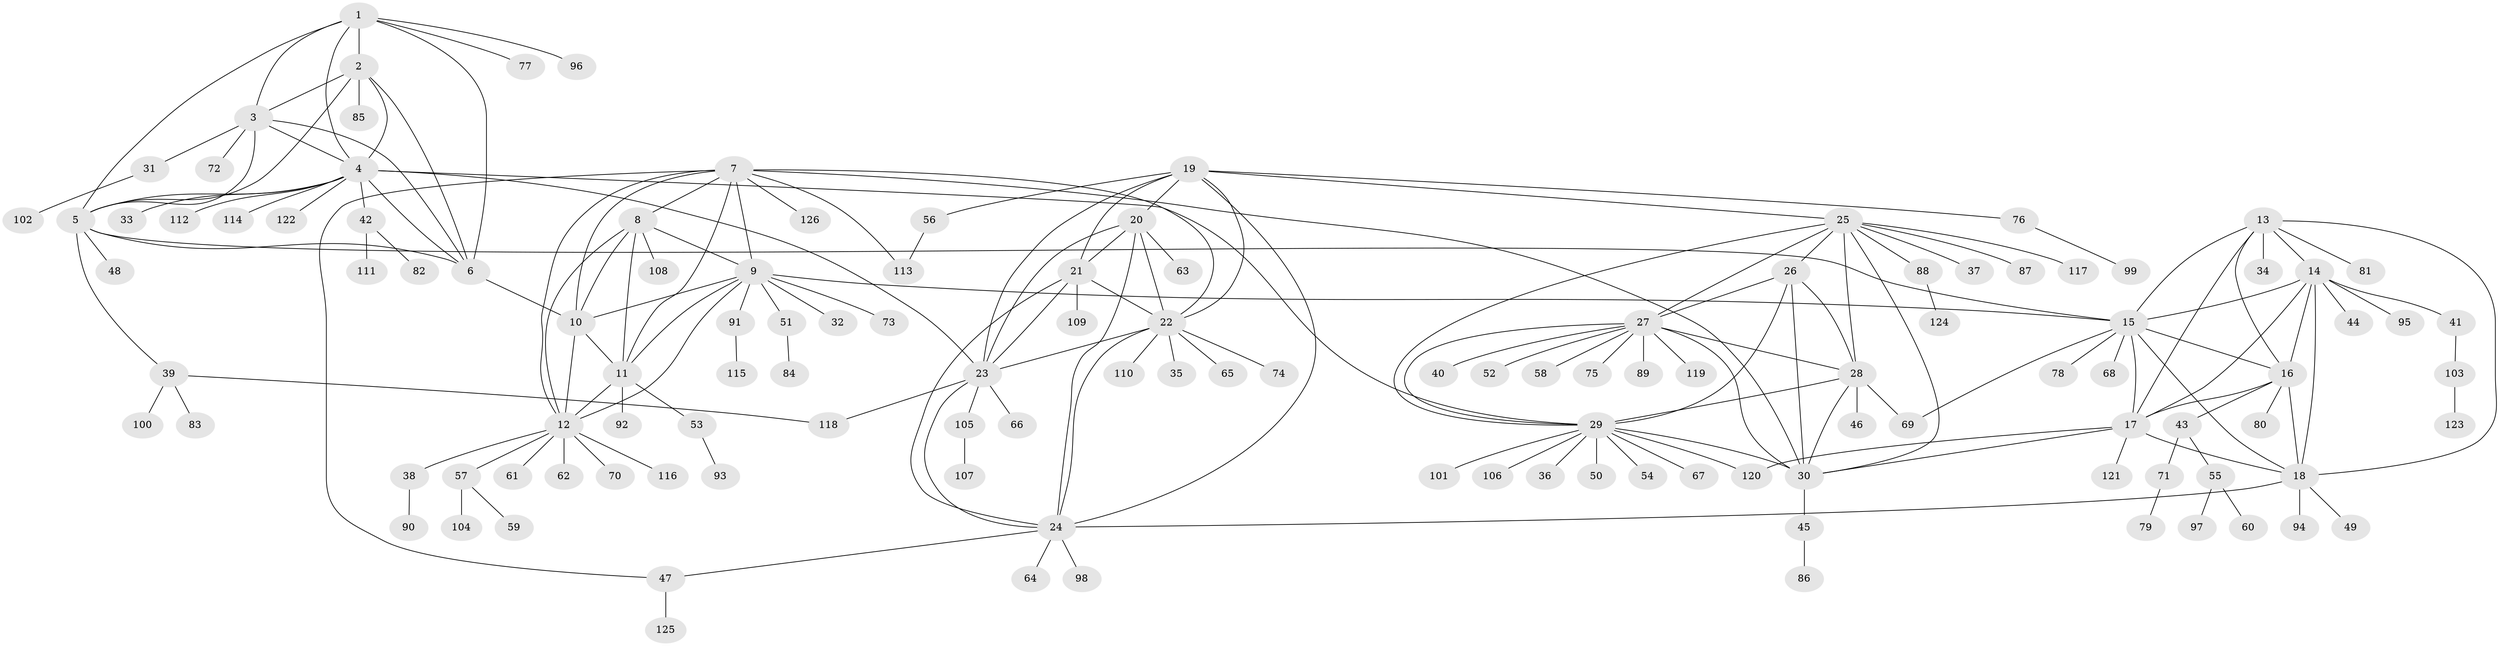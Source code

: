 // Generated by graph-tools (version 1.1) at 2025/11/02/27/25 16:11:33]
// undirected, 126 vertices, 186 edges
graph export_dot {
graph [start="1"]
  node [color=gray90,style=filled];
  1;
  2;
  3;
  4;
  5;
  6;
  7;
  8;
  9;
  10;
  11;
  12;
  13;
  14;
  15;
  16;
  17;
  18;
  19;
  20;
  21;
  22;
  23;
  24;
  25;
  26;
  27;
  28;
  29;
  30;
  31;
  32;
  33;
  34;
  35;
  36;
  37;
  38;
  39;
  40;
  41;
  42;
  43;
  44;
  45;
  46;
  47;
  48;
  49;
  50;
  51;
  52;
  53;
  54;
  55;
  56;
  57;
  58;
  59;
  60;
  61;
  62;
  63;
  64;
  65;
  66;
  67;
  68;
  69;
  70;
  71;
  72;
  73;
  74;
  75;
  76;
  77;
  78;
  79;
  80;
  81;
  82;
  83;
  84;
  85;
  86;
  87;
  88;
  89;
  90;
  91;
  92;
  93;
  94;
  95;
  96;
  97;
  98;
  99;
  100;
  101;
  102;
  103;
  104;
  105;
  106;
  107;
  108;
  109;
  110;
  111;
  112;
  113;
  114;
  115;
  116;
  117;
  118;
  119;
  120;
  121;
  122;
  123;
  124;
  125;
  126;
  1 -- 2;
  1 -- 3;
  1 -- 4;
  1 -- 5;
  1 -- 6;
  1 -- 77;
  1 -- 96;
  2 -- 3;
  2 -- 4;
  2 -- 5;
  2 -- 6;
  2 -- 85;
  3 -- 4;
  3 -- 5;
  3 -- 6;
  3 -- 31;
  3 -- 72;
  4 -- 5;
  4 -- 6;
  4 -- 23;
  4 -- 29;
  4 -- 33;
  4 -- 42;
  4 -- 112;
  4 -- 114;
  4 -- 122;
  5 -- 6;
  5 -- 15;
  5 -- 39;
  5 -- 48;
  6 -- 10;
  7 -- 8;
  7 -- 9;
  7 -- 10;
  7 -- 11;
  7 -- 12;
  7 -- 22;
  7 -- 30;
  7 -- 47;
  7 -- 113;
  7 -- 126;
  8 -- 9;
  8 -- 10;
  8 -- 11;
  8 -- 12;
  8 -- 108;
  9 -- 10;
  9 -- 11;
  9 -- 12;
  9 -- 15;
  9 -- 32;
  9 -- 51;
  9 -- 73;
  9 -- 91;
  10 -- 11;
  10 -- 12;
  11 -- 12;
  11 -- 53;
  11 -- 92;
  12 -- 38;
  12 -- 57;
  12 -- 61;
  12 -- 62;
  12 -- 70;
  12 -- 116;
  13 -- 14;
  13 -- 15;
  13 -- 16;
  13 -- 17;
  13 -- 18;
  13 -- 34;
  13 -- 81;
  14 -- 15;
  14 -- 16;
  14 -- 17;
  14 -- 18;
  14 -- 41;
  14 -- 44;
  14 -- 95;
  15 -- 16;
  15 -- 17;
  15 -- 18;
  15 -- 68;
  15 -- 69;
  15 -- 78;
  16 -- 17;
  16 -- 18;
  16 -- 43;
  16 -- 80;
  17 -- 18;
  17 -- 30;
  17 -- 120;
  17 -- 121;
  18 -- 24;
  18 -- 49;
  18 -- 94;
  19 -- 20;
  19 -- 21;
  19 -- 22;
  19 -- 23;
  19 -- 24;
  19 -- 25;
  19 -- 56;
  19 -- 76;
  20 -- 21;
  20 -- 22;
  20 -- 23;
  20 -- 24;
  20 -- 63;
  21 -- 22;
  21 -- 23;
  21 -- 24;
  21 -- 109;
  22 -- 23;
  22 -- 24;
  22 -- 35;
  22 -- 65;
  22 -- 74;
  22 -- 110;
  23 -- 24;
  23 -- 66;
  23 -- 105;
  23 -- 118;
  24 -- 47;
  24 -- 64;
  24 -- 98;
  25 -- 26;
  25 -- 27;
  25 -- 28;
  25 -- 29;
  25 -- 30;
  25 -- 37;
  25 -- 87;
  25 -- 88;
  25 -- 117;
  26 -- 27;
  26 -- 28;
  26 -- 29;
  26 -- 30;
  27 -- 28;
  27 -- 29;
  27 -- 30;
  27 -- 40;
  27 -- 52;
  27 -- 58;
  27 -- 75;
  27 -- 89;
  27 -- 119;
  28 -- 29;
  28 -- 30;
  28 -- 46;
  28 -- 69;
  29 -- 30;
  29 -- 36;
  29 -- 50;
  29 -- 54;
  29 -- 67;
  29 -- 101;
  29 -- 106;
  29 -- 120;
  30 -- 45;
  31 -- 102;
  38 -- 90;
  39 -- 83;
  39 -- 100;
  39 -- 118;
  41 -- 103;
  42 -- 82;
  42 -- 111;
  43 -- 55;
  43 -- 71;
  45 -- 86;
  47 -- 125;
  51 -- 84;
  53 -- 93;
  55 -- 60;
  55 -- 97;
  56 -- 113;
  57 -- 59;
  57 -- 104;
  71 -- 79;
  76 -- 99;
  88 -- 124;
  91 -- 115;
  103 -- 123;
  105 -- 107;
}
